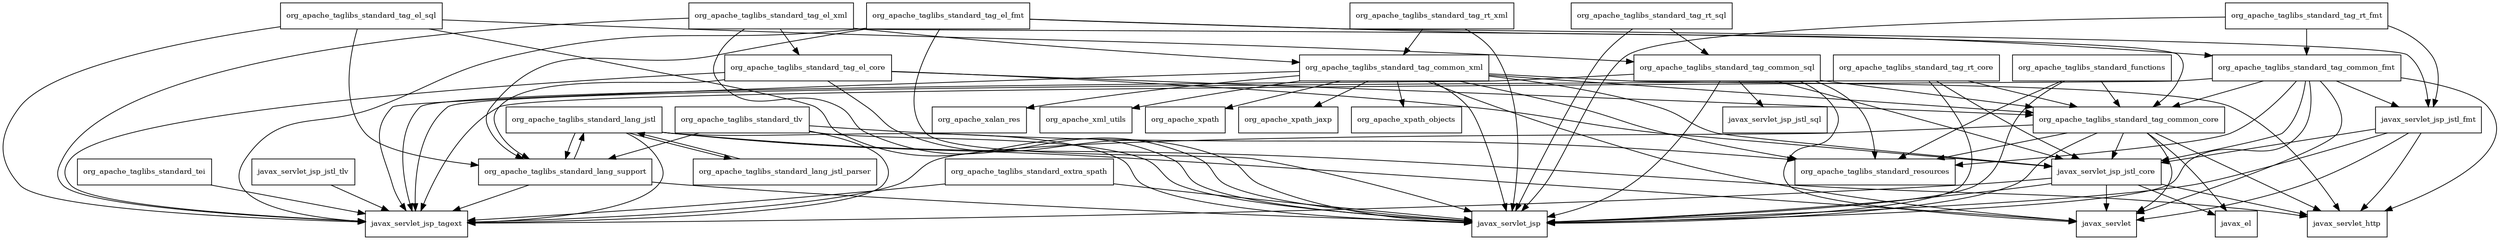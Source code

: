 digraph jboss_jstl_api_1_2_spec_1_0_6_Final_redhat_1_package_dependencies {
  node [shape = box, fontsize=10.0];
  javax_servlet_jsp_jstl_core -> javax_el;
  javax_servlet_jsp_jstl_core -> javax_servlet;
  javax_servlet_jsp_jstl_core -> javax_servlet_http;
  javax_servlet_jsp_jstl_core -> javax_servlet_jsp;
  javax_servlet_jsp_jstl_core -> javax_servlet_jsp_tagext;
  javax_servlet_jsp_jstl_fmt -> javax_servlet;
  javax_servlet_jsp_jstl_fmt -> javax_servlet_http;
  javax_servlet_jsp_jstl_fmt -> javax_servlet_jsp;
  javax_servlet_jsp_jstl_fmt -> javax_servlet_jsp_jstl_core;
  javax_servlet_jsp_jstl_tlv -> javax_servlet_jsp_tagext;
  org_apache_taglibs_standard_extra_spath -> javax_servlet_jsp;
  org_apache_taglibs_standard_extra_spath -> javax_servlet_jsp_tagext;
  org_apache_taglibs_standard_functions -> javax_servlet_jsp;
  org_apache_taglibs_standard_functions -> org_apache_taglibs_standard_resources;
  org_apache_taglibs_standard_functions -> org_apache_taglibs_standard_tag_common_core;
  org_apache_taglibs_standard_lang_jstl -> javax_servlet;
  org_apache_taglibs_standard_lang_jstl -> javax_servlet_http;
  org_apache_taglibs_standard_lang_jstl -> javax_servlet_jsp;
  org_apache_taglibs_standard_lang_jstl -> javax_servlet_jsp_tagext;
  org_apache_taglibs_standard_lang_jstl -> org_apache_taglibs_standard_lang_jstl_parser;
  org_apache_taglibs_standard_lang_jstl -> org_apache_taglibs_standard_lang_support;
  org_apache_taglibs_standard_lang_jstl_parser -> org_apache_taglibs_standard_lang_jstl;
  org_apache_taglibs_standard_lang_support -> javax_servlet_jsp;
  org_apache_taglibs_standard_lang_support -> javax_servlet_jsp_tagext;
  org_apache_taglibs_standard_lang_support -> org_apache_taglibs_standard_lang_jstl;
  org_apache_taglibs_standard_tag_common_core -> javax_el;
  org_apache_taglibs_standard_tag_common_core -> javax_servlet;
  org_apache_taglibs_standard_tag_common_core -> javax_servlet_http;
  org_apache_taglibs_standard_tag_common_core -> javax_servlet_jsp;
  org_apache_taglibs_standard_tag_common_core -> javax_servlet_jsp_jstl_core;
  org_apache_taglibs_standard_tag_common_core -> javax_servlet_jsp_tagext;
  org_apache_taglibs_standard_tag_common_core -> org_apache_taglibs_standard_resources;
  org_apache_taglibs_standard_tag_common_fmt -> javax_servlet;
  org_apache_taglibs_standard_tag_common_fmt -> javax_servlet_http;
  org_apache_taglibs_standard_tag_common_fmt -> javax_servlet_jsp;
  org_apache_taglibs_standard_tag_common_fmt -> javax_servlet_jsp_jstl_core;
  org_apache_taglibs_standard_tag_common_fmt -> javax_servlet_jsp_jstl_fmt;
  org_apache_taglibs_standard_tag_common_fmt -> javax_servlet_jsp_tagext;
  org_apache_taglibs_standard_tag_common_fmt -> org_apache_taglibs_standard_resources;
  org_apache_taglibs_standard_tag_common_fmt -> org_apache_taglibs_standard_tag_common_core;
  org_apache_taglibs_standard_tag_common_sql -> javax_servlet;
  org_apache_taglibs_standard_tag_common_sql -> javax_servlet_jsp;
  org_apache_taglibs_standard_tag_common_sql -> javax_servlet_jsp_jstl_core;
  org_apache_taglibs_standard_tag_common_sql -> javax_servlet_jsp_jstl_sql;
  org_apache_taglibs_standard_tag_common_sql -> javax_servlet_jsp_tagext;
  org_apache_taglibs_standard_tag_common_sql -> org_apache_taglibs_standard_resources;
  org_apache_taglibs_standard_tag_common_sql -> org_apache_taglibs_standard_tag_common_core;
  org_apache_taglibs_standard_tag_common_xml -> javax_servlet;
  org_apache_taglibs_standard_tag_common_xml -> javax_servlet_http;
  org_apache_taglibs_standard_tag_common_xml -> javax_servlet_jsp;
  org_apache_taglibs_standard_tag_common_xml -> javax_servlet_jsp_jstl_core;
  org_apache_taglibs_standard_tag_common_xml -> javax_servlet_jsp_tagext;
  org_apache_taglibs_standard_tag_common_xml -> org_apache_taglibs_standard_resources;
  org_apache_taglibs_standard_tag_common_xml -> org_apache_taglibs_standard_tag_common_core;
  org_apache_taglibs_standard_tag_common_xml -> org_apache_xalan_res;
  org_apache_taglibs_standard_tag_common_xml -> org_apache_xml_utils;
  org_apache_taglibs_standard_tag_common_xml -> org_apache_xpath;
  org_apache_taglibs_standard_tag_common_xml -> org_apache_xpath_jaxp;
  org_apache_taglibs_standard_tag_common_xml -> org_apache_xpath_objects;
  org_apache_taglibs_standard_tag_el_core -> javax_servlet_jsp;
  org_apache_taglibs_standard_tag_el_core -> javax_servlet_jsp_jstl_core;
  org_apache_taglibs_standard_tag_el_core -> javax_servlet_jsp_tagext;
  org_apache_taglibs_standard_tag_el_core -> org_apache_taglibs_standard_lang_support;
  org_apache_taglibs_standard_tag_el_core -> org_apache_taglibs_standard_tag_common_core;
  org_apache_taglibs_standard_tag_el_fmt -> javax_servlet_jsp;
  org_apache_taglibs_standard_tag_el_fmt -> javax_servlet_jsp_jstl_fmt;
  org_apache_taglibs_standard_tag_el_fmt -> javax_servlet_jsp_tagext;
  org_apache_taglibs_standard_tag_el_fmt -> org_apache_taglibs_standard_lang_support;
  org_apache_taglibs_standard_tag_el_fmt -> org_apache_taglibs_standard_tag_common_fmt;
  org_apache_taglibs_standard_tag_el_sql -> javax_servlet_jsp;
  org_apache_taglibs_standard_tag_el_sql -> javax_servlet_jsp_tagext;
  org_apache_taglibs_standard_tag_el_sql -> org_apache_taglibs_standard_lang_support;
  org_apache_taglibs_standard_tag_el_sql -> org_apache_taglibs_standard_tag_common_sql;
  org_apache_taglibs_standard_tag_el_xml -> javax_servlet_jsp;
  org_apache_taglibs_standard_tag_el_xml -> javax_servlet_jsp_tagext;
  org_apache_taglibs_standard_tag_el_xml -> org_apache_taglibs_standard_tag_common_core;
  org_apache_taglibs_standard_tag_el_xml -> org_apache_taglibs_standard_tag_common_xml;
  org_apache_taglibs_standard_tag_el_xml -> org_apache_taglibs_standard_tag_el_core;
  org_apache_taglibs_standard_tag_rt_core -> javax_servlet_jsp;
  org_apache_taglibs_standard_tag_rt_core -> javax_servlet_jsp_jstl_core;
  org_apache_taglibs_standard_tag_rt_core -> javax_servlet_jsp_tagext;
  org_apache_taglibs_standard_tag_rt_core -> org_apache_taglibs_standard_tag_common_core;
  org_apache_taglibs_standard_tag_rt_fmt -> javax_servlet_jsp;
  org_apache_taglibs_standard_tag_rt_fmt -> javax_servlet_jsp_jstl_fmt;
  org_apache_taglibs_standard_tag_rt_fmt -> org_apache_taglibs_standard_tag_common_fmt;
  org_apache_taglibs_standard_tag_rt_sql -> javax_servlet_jsp;
  org_apache_taglibs_standard_tag_rt_sql -> org_apache_taglibs_standard_tag_common_sql;
  org_apache_taglibs_standard_tag_rt_xml -> javax_servlet_jsp;
  org_apache_taglibs_standard_tag_rt_xml -> org_apache_taglibs_standard_tag_common_xml;
  org_apache_taglibs_standard_tei -> javax_servlet_jsp_tagext;
  org_apache_taglibs_standard_tlv -> javax_servlet_jsp;
  org_apache_taglibs_standard_tlv -> javax_servlet_jsp_tagext;
  org_apache_taglibs_standard_tlv -> org_apache_taglibs_standard_lang_support;
  org_apache_taglibs_standard_tlv -> org_apache_taglibs_standard_resources;
}
